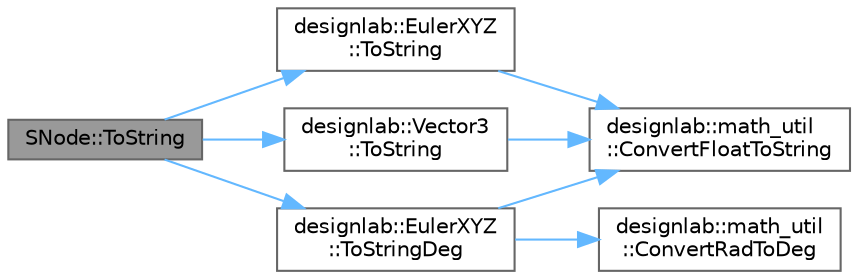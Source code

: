 digraph "SNode::ToString"
{
 // LATEX_PDF_SIZE
  bgcolor="transparent";
  edge [fontname=Helvetica,fontsize=10,labelfontname=Helvetica,labelfontsize=10];
  node [fontname=Helvetica,fontsize=10,shape=box,height=0.2,width=0.4];
  rankdir="LR";
  Node1 [id="Node000001",label="SNode::ToString",height=0.2,width=0.4,color="gray40", fillcolor="grey60", style="filled", fontcolor="black",tooltip="ノードの情報を文字列に変換する関数．   デバッグ用に詳細な情報を出力する．"];
  Node1 -> Node2 [id="edge1_Node000001_Node000002",color="steelblue1",style="solid",tooltip=" "];
  Node2 [id="Node000002",label="designlab::EulerXYZ\l::ToString",height=0.2,width=0.4,color="grey40", fillcolor="white", style="filled",URL="$structdesignlab_1_1_euler_x_y_z.html#a78a88f2575844a56ee80417aee8bbe56",tooltip="オイラー角を文字列に変換する   単位は ラジアン [rad]"];
  Node2 -> Node3 [id="edge2_Node000002_Node000003",color="steelblue1",style="solid",tooltip=" "];
  Node3 [id="Node000003",label="designlab::math_util\l::ConvertFloatToString",height=0.2,width=0.4,color="grey40", fillcolor="white", style="filled",URL="$namespacedesignlab_1_1math__util.html#a4821a8a73522c47bcd90b67af623e365",tooltip="小数を文字列に変換する関数．   C++ では C のフォーマットのように %3.3f とかで小数を文字列に変換できないため自作する"];
  Node1 -> Node4 [id="edge3_Node000001_Node000004",color="steelblue1",style="solid",tooltip=" "];
  Node4 [id="Node000004",label="designlab::Vector3\l::ToString",height=0.2,width=0.4,color="grey40", fillcolor="white", style="filled",URL="$structdesignlab_1_1_vector3.html#adced04a30051a7d7a5845a1d9a9d1c11",tooltip="このベクトルを文字列にして返す   (x, y, z) の形式，小数点以下3桁まで"];
  Node4 -> Node3 [id="edge4_Node000004_Node000003",color="steelblue1",style="solid",tooltip=" "];
  Node1 -> Node5 [id="edge5_Node000001_Node000005",color="steelblue1",style="solid",tooltip=" "];
  Node5 [id="Node000005",label="designlab::EulerXYZ\l::ToStringDeg",height=0.2,width=0.4,color="grey40", fillcolor="white", style="filled",URL="$structdesignlab_1_1_euler_x_y_z.html#a38d45f9caa4a81b2fb2277653a9b0abf",tooltip="オイラー角を文字列に変換する   単位は 度 [deg]"];
  Node5 -> Node3 [id="edge6_Node000005_Node000003",color="steelblue1",style="solid",tooltip=" "];
  Node5 -> Node6 [id="edge7_Node000005_Node000006",color="steelblue1",style="solid",tooltip=" "];
  Node6 [id="Node000006",label="designlab::math_util\l::ConvertRadToDeg",height=0.2,width=0.4,color="grey40", fillcolor="white", style="filled",URL="$namespacedesignlab_1_1math__util.html#af555c8eb2f4605fd1b60b41354c22dd2",tooltip="角度をradからdegに変換する関数．"];
}
